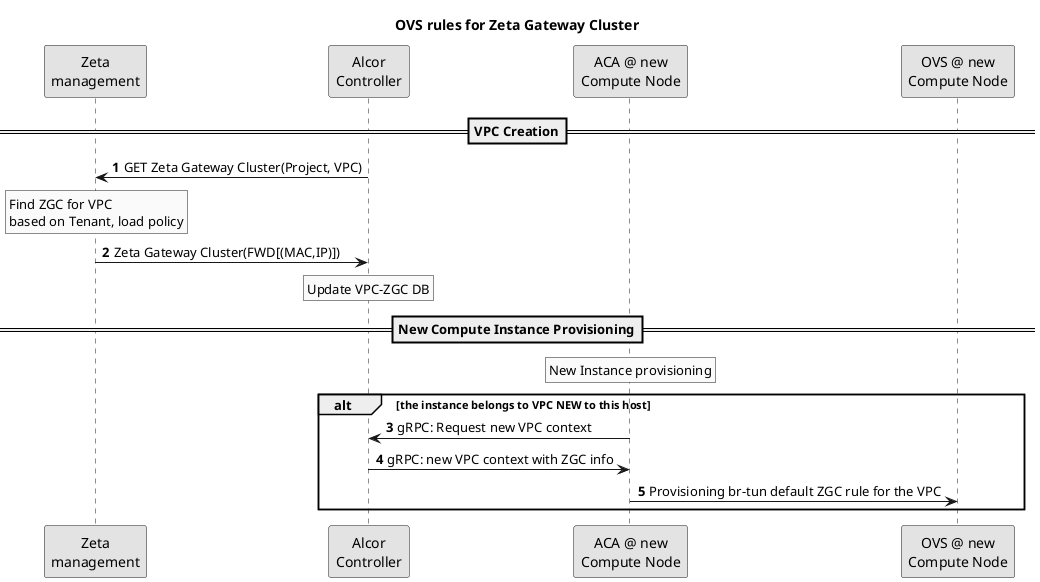@startuml

' SPDX-License-Identifier: MIT
' Copyright (c) 2020 The Authors.

' Authors: Bin Liang

' Permission is hereby granted, free of charge, to any person obtaining a copy
' of this software and associated documentation files (the "Software"), to deal
' in the Software without restriction, including without limitation the rights
' to use, copy, modify, merge, publish, distribute, sublicense, and/or sell
' copies of the Software, and to permit persons to whom the Software is
' furnished to do so, subject to the following conditions:The above copyright
' notice and this permission notice shall be included in all copies or
' substantial portions of the Software.THE SOFTWARE IS PROVIDED "AS IS",
' WITHOUT WARRANTY OF ANY KIND, EXPRESS OR IMPLIED, INCLUDING BUT NOT LIMITED
' TO THE WARRANTIES OF MERCHANTABILITY, FITNESS FOR A PARTICULAR PURPOSE AND
' NONINFRINGEMENT. IN NO EVENT SHALL THE AUTHORS OR COPYRIGHT HOLDERS BE LIABLE
' FOR ANY CLAIM, DAMAGES OR OTHER LIABILITY, WHETHER IN AN ACTION OF CONTRACT,
' TORT OR OTHERWISE, ARISING FROM, OUT OF OR IN CONNECTION WITH THE SOFTWARE OR
' THE USE OR OTHER DEALINGS IN THE SOFTWARE.

title OVS rules for Zeta Gateway Cluster
skinparam monochrome true
autonumber

participant "Zeta\nmanagement" as z
participant "Alcor\nController" as a
participant "ACA @ new\nCompute Node" as aca
participant "OVS @ new\nCompute Node" as ovs

==VPC Creation==
a -> z: GET Zeta Gateway Cluster(Project, VPC)
rnote over z
    Find ZGC for VPC
    based on Tenant, load policy
endrnote
z -> a: Zeta Gateway Cluster(FWD[(MAC,IP)])
rnote over a
    Update VPC-ZGC DB
endrnote

==New Compute Instance Provisioning==
rnote over aca
    New Instance provisioning
endrnote
alt the instance belongs to VPC NEW to this host
    aca -> a: gRPC: Request new VPC context
    a -> aca: gRPC: new VPC context with ZGC info
    aca -> ovs: Provisioning br-tun default ZGC rule for the VPC
end

@enduml